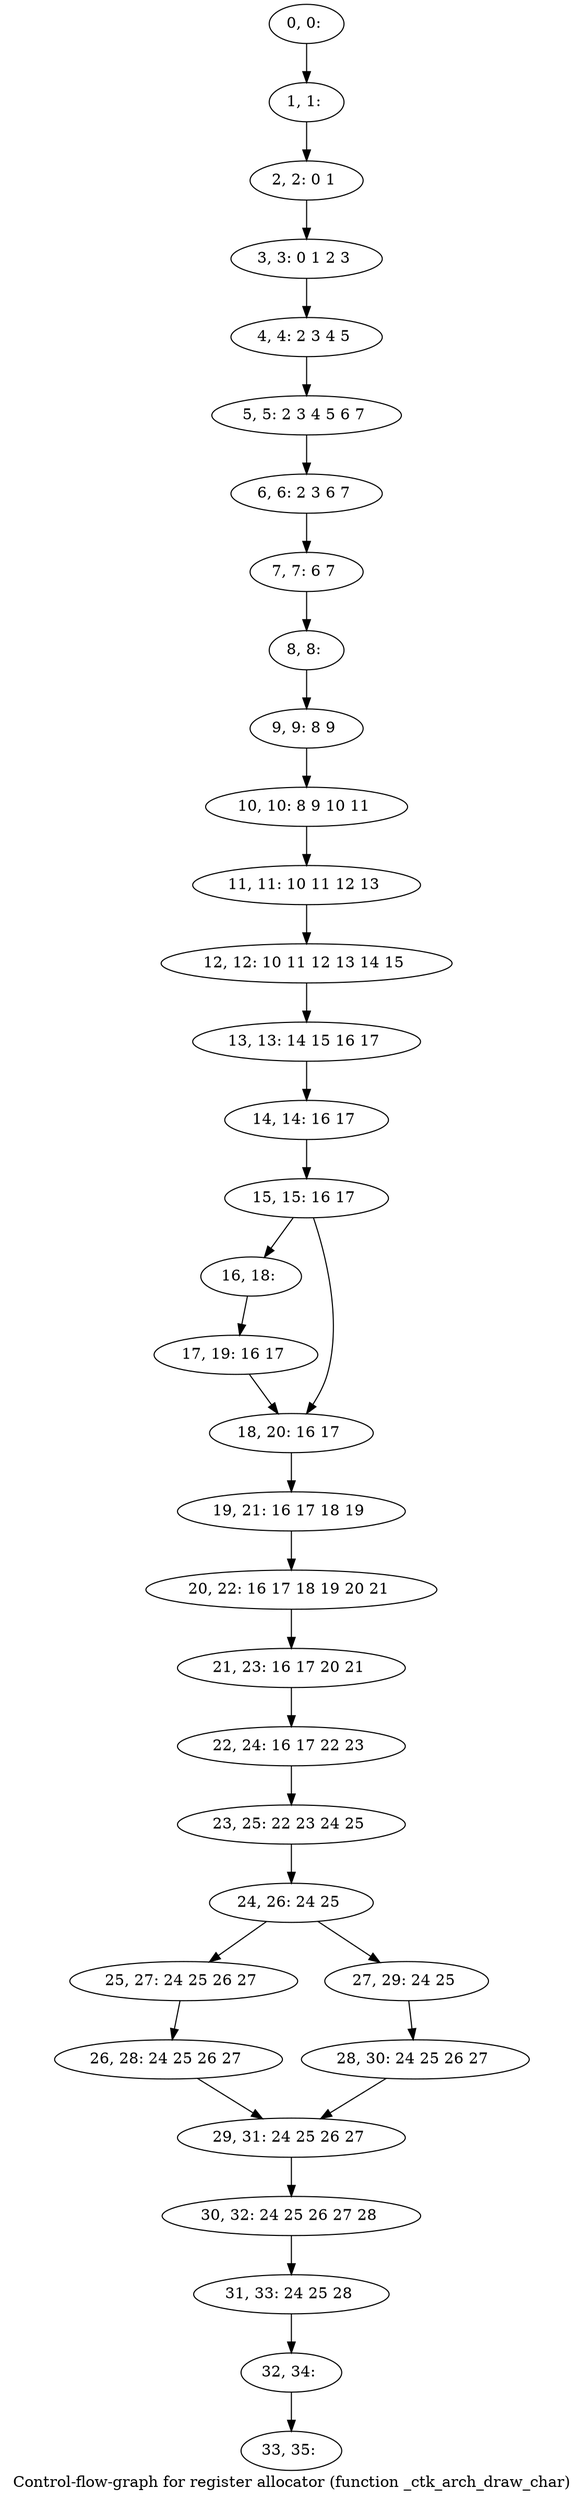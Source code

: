 digraph G {
graph [label="Control-flow-graph for register allocator (function _ctk_arch_draw_char)"]
0[label="0, 0: "];
1[label="1, 1: "];
2[label="2, 2: 0 1 "];
3[label="3, 3: 0 1 2 3 "];
4[label="4, 4: 2 3 4 5 "];
5[label="5, 5: 2 3 4 5 6 7 "];
6[label="6, 6: 2 3 6 7 "];
7[label="7, 7: 6 7 "];
8[label="8, 8: "];
9[label="9, 9: 8 9 "];
10[label="10, 10: 8 9 10 11 "];
11[label="11, 11: 10 11 12 13 "];
12[label="12, 12: 10 11 12 13 14 15 "];
13[label="13, 13: 14 15 16 17 "];
14[label="14, 14: 16 17 "];
15[label="15, 15: 16 17 "];
16[label="16, 18: "];
17[label="17, 19: 16 17 "];
18[label="18, 20: 16 17 "];
19[label="19, 21: 16 17 18 19 "];
20[label="20, 22: 16 17 18 19 20 21 "];
21[label="21, 23: 16 17 20 21 "];
22[label="22, 24: 16 17 22 23 "];
23[label="23, 25: 22 23 24 25 "];
24[label="24, 26: 24 25 "];
25[label="25, 27: 24 25 26 27 "];
26[label="26, 28: 24 25 26 27 "];
27[label="27, 29: 24 25 "];
28[label="28, 30: 24 25 26 27 "];
29[label="29, 31: 24 25 26 27 "];
30[label="30, 32: 24 25 26 27 28 "];
31[label="31, 33: 24 25 28 "];
32[label="32, 34: "];
33[label="33, 35: "];
0->1 ;
1->2 ;
2->3 ;
3->4 ;
4->5 ;
5->6 ;
6->7 ;
7->8 ;
8->9 ;
9->10 ;
10->11 ;
11->12 ;
12->13 ;
13->14 ;
14->15 ;
15->16 ;
15->18 ;
16->17 ;
17->18 ;
18->19 ;
19->20 ;
20->21 ;
21->22 ;
22->23 ;
23->24 ;
24->25 ;
24->27 ;
25->26 ;
26->29 ;
27->28 ;
28->29 ;
29->30 ;
30->31 ;
31->32 ;
32->33 ;
}
